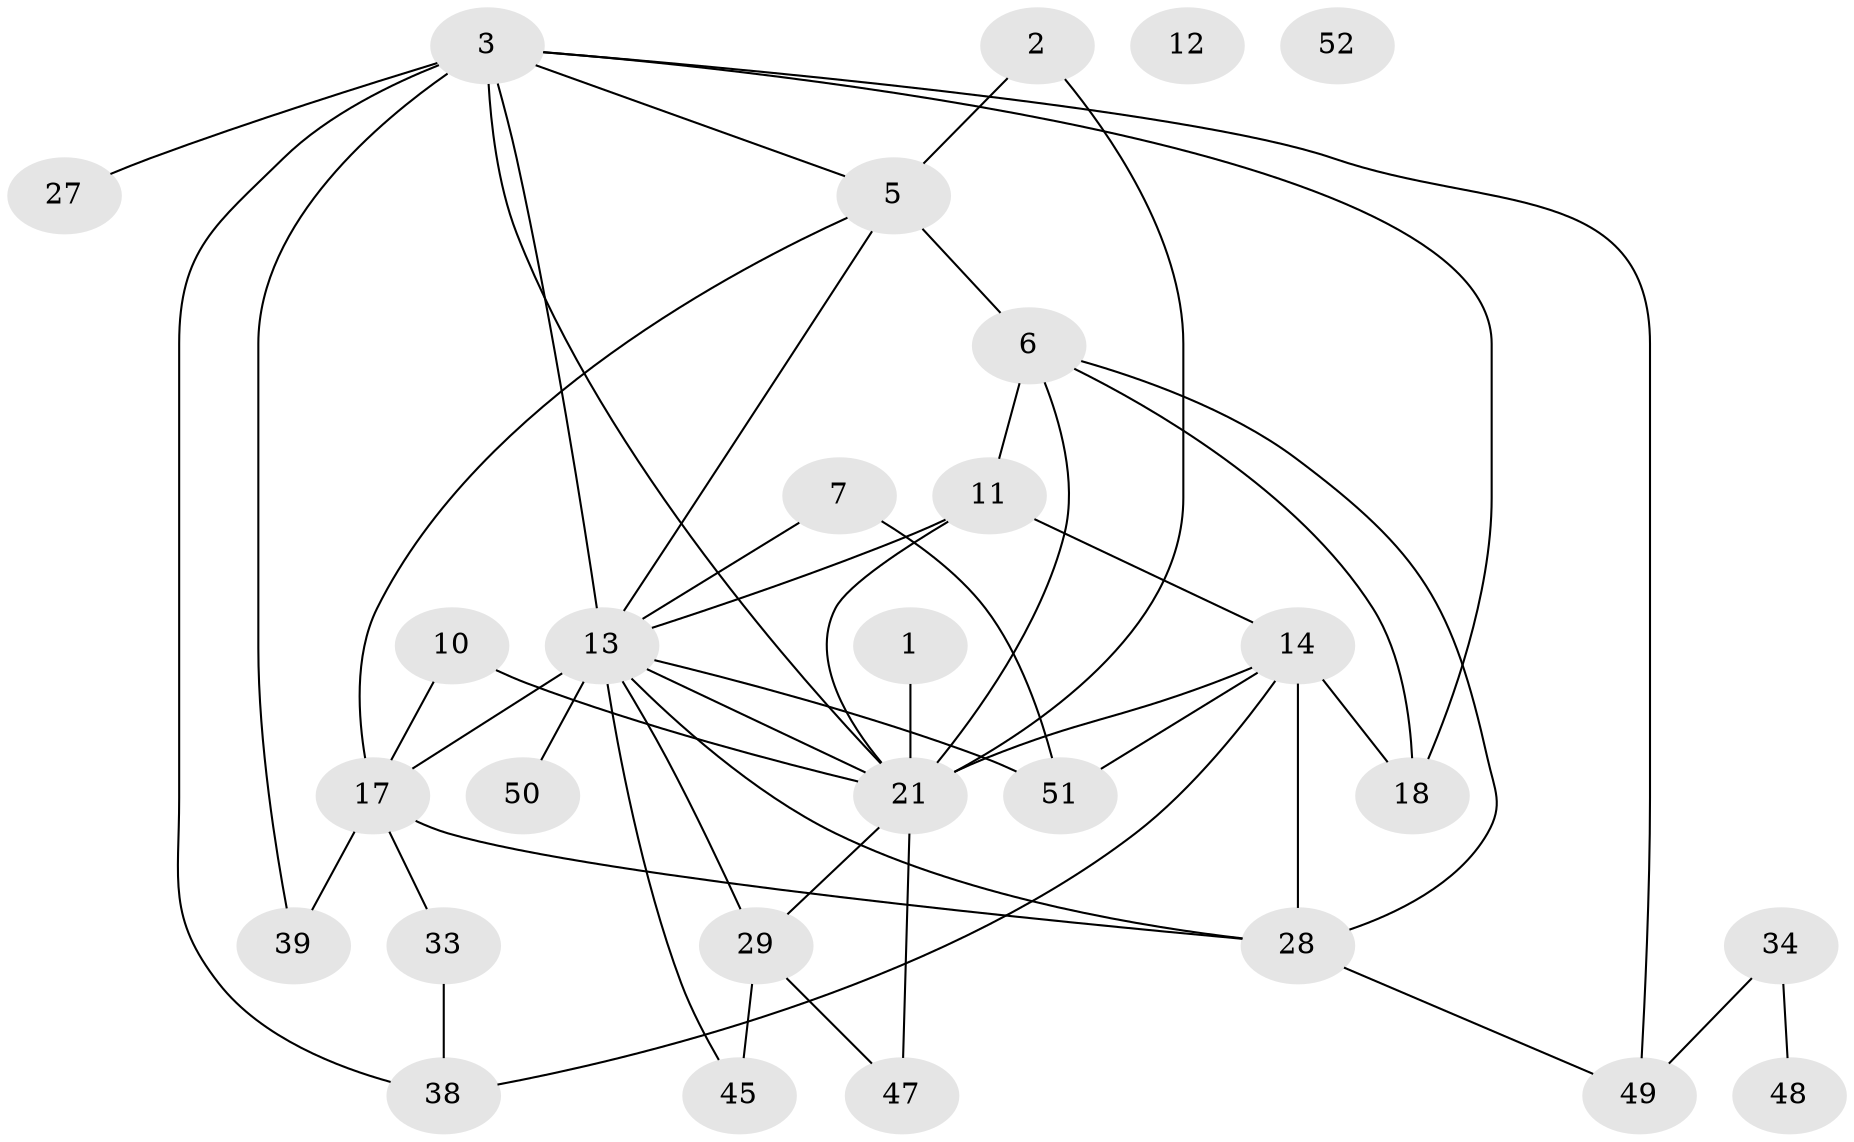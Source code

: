 // original degree distribution, {1: 0.10714285714285714, 2: 0.23214285714285715, 4: 0.08928571428571429, 6: 0.05357142857142857, 3: 0.35714285714285715, 0: 0.03571428571428571, 5: 0.10714285714285714, 8: 0.017857142857142856}
// Generated by graph-tools (version 1.1) at 2025/12/03/09/25 04:12:58]
// undirected, 28 vertices, 48 edges
graph export_dot {
graph [start="1"]
  node [color=gray90,style=filled];
  1;
  2;
  3 [super="+4+16"];
  5 [super="+40+41"];
  6 [super="+9+8"];
  7;
  10 [super="+25"];
  11 [super="+20+30"];
  12;
  13 [super="+15+35+55"];
  14 [super="+43"];
  17 [super="+19+24"];
  18 [super="+54"];
  21 [super="+26+44"];
  27;
  28 [super="+36+46"];
  29 [super="+31"];
  33;
  34 [super="+37"];
  38;
  39 [super="+53"];
  45;
  47;
  48;
  49;
  50;
  51;
  52;
  1 -- 21;
  2 -- 5;
  2 -- 21;
  3 -- 21 [weight=2];
  3 -- 49;
  3 -- 38;
  3 -- 27;
  3 -- 13;
  3 -- 39 [weight=2];
  3 -- 18;
  3 -- 5;
  5 -- 6 [weight=2];
  5 -- 13;
  5 -- 17;
  6 -- 18;
  6 -- 11;
  6 -- 21;
  6 -- 28;
  7 -- 51;
  7 -- 13;
  10 -- 17;
  10 -- 21;
  11 -- 21 [weight=2];
  11 -- 13;
  11 -- 14;
  13 -- 45;
  13 -- 17;
  13 -- 50;
  13 -- 51;
  13 -- 29;
  13 -- 21 [weight=2];
  13 -- 28;
  14 -- 18;
  14 -- 51;
  14 -- 38;
  14 -- 28;
  14 -- 21;
  17 -- 28;
  17 -- 39;
  17 -- 33;
  21 -- 47;
  21 -- 29;
  28 -- 49;
  29 -- 47;
  29 -- 45;
  33 -- 38;
  34 -- 48;
  34 -- 49;
}
